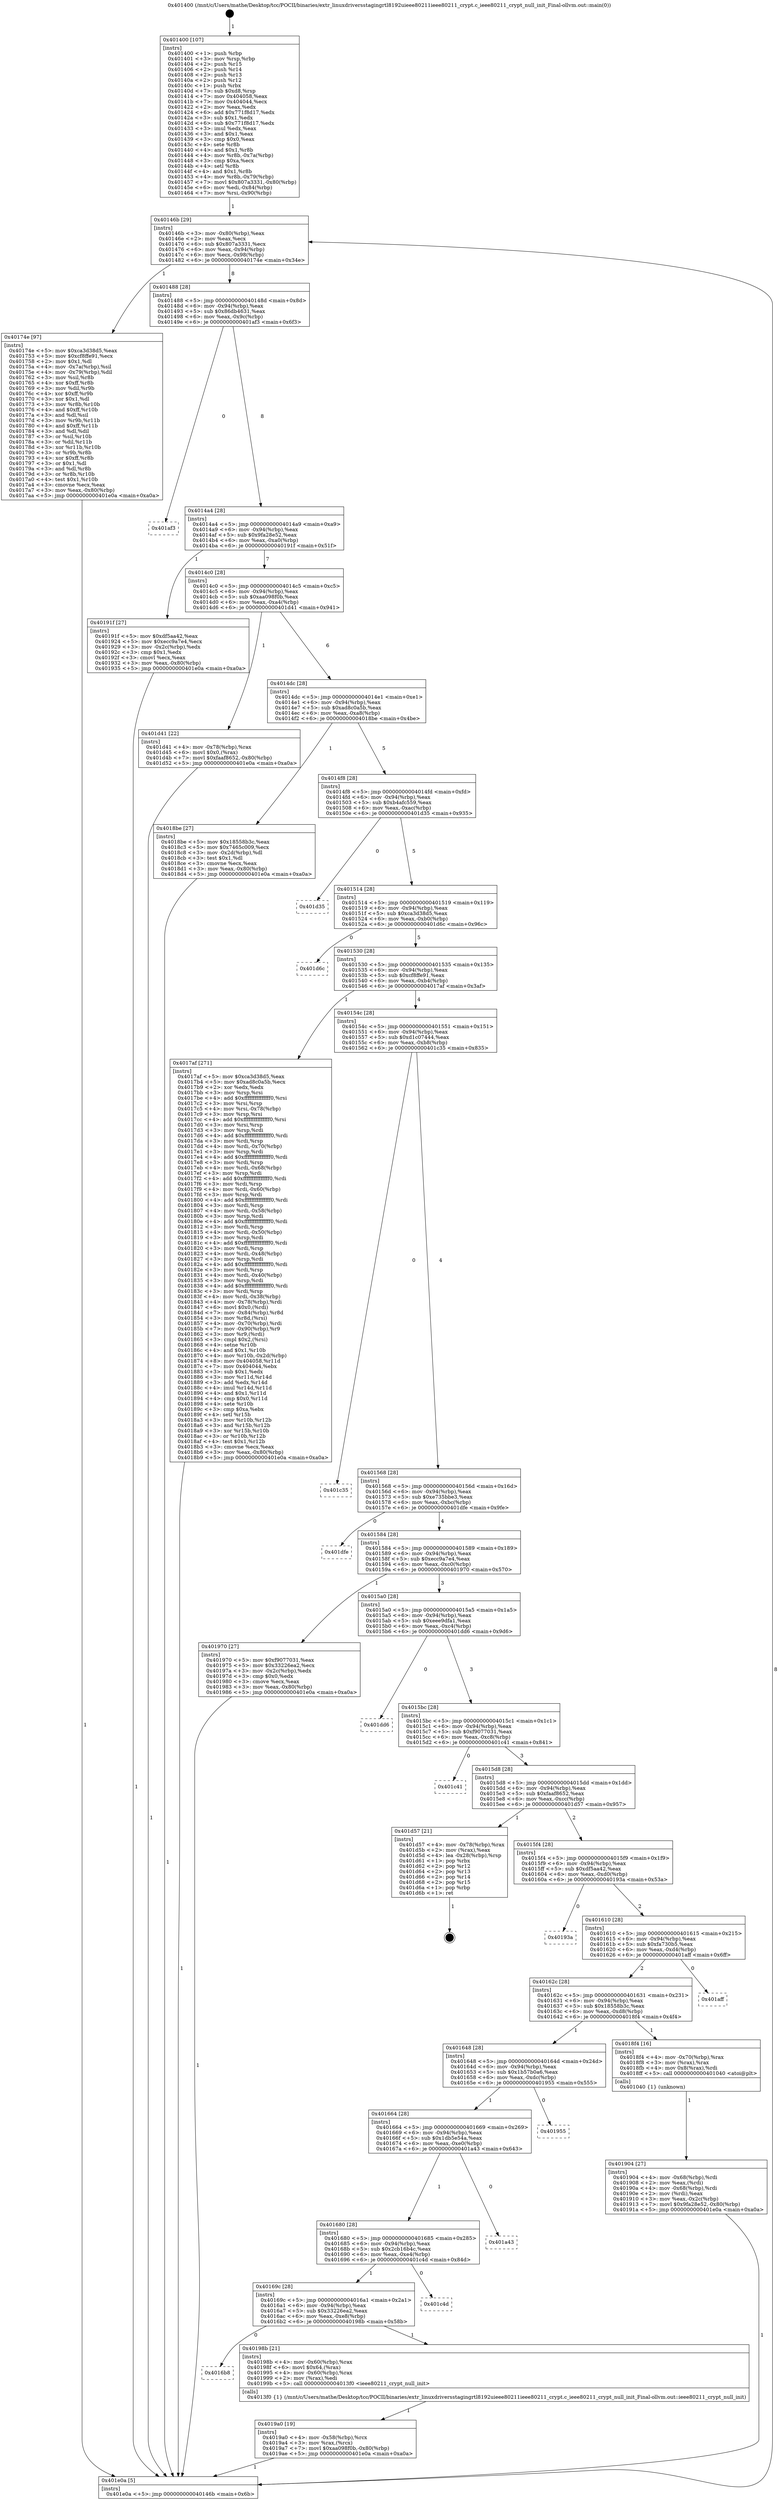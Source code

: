 digraph "0x401400" {
  label = "0x401400 (/mnt/c/Users/mathe/Desktop/tcc/POCII/binaries/extr_linuxdriversstagingrtl8192uieee80211ieee80211_crypt.c_ieee80211_crypt_null_init_Final-ollvm.out::main(0))"
  labelloc = "t"
  node[shape=record]

  Entry [label="",width=0.3,height=0.3,shape=circle,fillcolor=black,style=filled]
  "0x40146b" [label="{
     0x40146b [29]\l
     | [instrs]\l
     &nbsp;&nbsp;0x40146b \<+3\>: mov -0x80(%rbp),%eax\l
     &nbsp;&nbsp;0x40146e \<+2\>: mov %eax,%ecx\l
     &nbsp;&nbsp;0x401470 \<+6\>: sub $0x807a3331,%ecx\l
     &nbsp;&nbsp;0x401476 \<+6\>: mov %eax,-0x94(%rbp)\l
     &nbsp;&nbsp;0x40147c \<+6\>: mov %ecx,-0x98(%rbp)\l
     &nbsp;&nbsp;0x401482 \<+6\>: je 000000000040174e \<main+0x34e\>\l
  }"]
  "0x40174e" [label="{
     0x40174e [97]\l
     | [instrs]\l
     &nbsp;&nbsp;0x40174e \<+5\>: mov $0xca3d38d5,%eax\l
     &nbsp;&nbsp;0x401753 \<+5\>: mov $0xcf8ffe91,%ecx\l
     &nbsp;&nbsp;0x401758 \<+2\>: mov $0x1,%dl\l
     &nbsp;&nbsp;0x40175a \<+4\>: mov -0x7a(%rbp),%sil\l
     &nbsp;&nbsp;0x40175e \<+4\>: mov -0x79(%rbp),%dil\l
     &nbsp;&nbsp;0x401762 \<+3\>: mov %sil,%r8b\l
     &nbsp;&nbsp;0x401765 \<+4\>: xor $0xff,%r8b\l
     &nbsp;&nbsp;0x401769 \<+3\>: mov %dil,%r9b\l
     &nbsp;&nbsp;0x40176c \<+4\>: xor $0xff,%r9b\l
     &nbsp;&nbsp;0x401770 \<+3\>: xor $0x1,%dl\l
     &nbsp;&nbsp;0x401773 \<+3\>: mov %r8b,%r10b\l
     &nbsp;&nbsp;0x401776 \<+4\>: and $0xff,%r10b\l
     &nbsp;&nbsp;0x40177a \<+3\>: and %dl,%sil\l
     &nbsp;&nbsp;0x40177d \<+3\>: mov %r9b,%r11b\l
     &nbsp;&nbsp;0x401780 \<+4\>: and $0xff,%r11b\l
     &nbsp;&nbsp;0x401784 \<+3\>: and %dl,%dil\l
     &nbsp;&nbsp;0x401787 \<+3\>: or %sil,%r10b\l
     &nbsp;&nbsp;0x40178a \<+3\>: or %dil,%r11b\l
     &nbsp;&nbsp;0x40178d \<+3\>: xor %r11b,%r10b\l
     &nbsp;&nbsp;0x401790 \<+3\>: or %r9b,%r8b\l
     &nbsp;&nbsp;0x401793 \<+4\>: xor $0xff,%r8b\l
     &nbsp;&nbsp;0x401797 \<+3\>: or $0x1,%dl\l
     &nbsp;&nbsp;0x40179a \<+3\>: and %dl,%r8b\l
     &nbsp;&nbsp;0x40179d \<+3\>: or %r8b,%r10b\l
     &nbsp;&nbsp;0x4017a0 \<+4\>: test $0x1,%r10b\l
     &nbsp;&nbsp;0x4017a4 \<+3\>: cmovne %ecx,%eax\l
     &nbsp;&nbsp;0x4017a7 \<+3\>: mov %eax,-0x80(%rbp)\l
     &nbsp;&nbsp;0x4017aa \<+5\>: jmp 0000000000401e0a \<main+0xa0a\>\l
  }"]
  "0x401488" [label="{
     0x401488 [28]\l
     | [instrs]\l
     &nbsp;&nbsp;0x401488 \<+5\>: jmp 000000000040148d \<main+0x8d\>\l
     &nbsp;&nbsp;0x40148d \<+6\>: mov -0x94(%rbp),%eax\l
     &nbsp;&nbsp;0x401493 \<+5\>: sub $0x86db4631,%eax\l
     &nbsp;&nbsp;0x401498 \<+6\>: mov %eax,-0x9c(%rbp)\l
     &nbsp;&nbsp;0x40149e \<+6\>: je 0000000000401af3 \<main+0x6f3\>\l
  }"]
  "0x401e0a" [label="{
     0x401e0a [5]\l
     | [instrs]\l
     &nbsp;&nbsp;0x401e0a \<+5\>: jmp 000000000040146b \<main+0x6b\>\l
  }"]
  "0x401400" [label="{
     0x401400 [107]\l
     | [instrs]\l
     &nbsp;&nbsp;0x401400 \<+1\>: push %rbp\l
     &nbsp;&nbsp;0x401401 \<+3\>: mov %rsp,%rbp\l
     &nbsp;&nbsp;0x401404 \<+2\>: push %r15\l
     &nbsp;&nbsp;0x401406 \<+2\>: push %r14\l
     &nbsp;&nbsp;0x401408 \<+2\>: push %r13\l
     &nbsp;&nbsp;0x40140a \<+2\>: push %r12\l
     &nbsp;&nbsp;0x40140c \<+1\>: push %rbx\l
     &nbsp;&nbsp;0x40140d \<+7\>: sub $0xd8,%rsp\l
     &nbsp;&nbsp;0x401414 \<+7\>: mov 0x404058,%eax\l
     &nbsp;&nbsp;0x40141b \<+7\>: mov 0x404044,%ecx\l
     &nbsp;&nbsp;0x401422 \<+2\>: mov %eax,%edx\l
     &nbsp;&nbsp;0x401424 \<+6\>: add $0x771f8d17,%edx\l
     &nbsp;&nbsp;0x40142a \<+3\>: sub $0x1,%edx\l
     &nbsp;&nbsp;0x40142d \<+6\>: sub $0x771f8d17,%edx\l
     &nbsp;&nbsp;0x401433 \<+3\>: imul %edx,%eax\l
     &nbsp;&nbsp;0x401436 \<+3\>: and $0x1,%eax\l
     &nbsp;&nbsp;0x401439 \<+3\>: cmp $0x0,%eax\l
     &nbsp;&nbsp;0x40143c \<+4\>: sete %r8b\l
     &nbsp;&nbsp;0x401440 \<+4\>: and $0x1,%r8b\l
     &nbsp;&nbsp;0x401444 \<+4\>: mov %r8b,-0x7a(%rbp)\l
     &nbsp;&nbsp;0x401448 \<+3\>: cmp $0xa,%ecx\l
     &nbsp;&nbsp;0x40144b \<+4\>: setl %r8b\l
     &nbsp;&nbsp;0x40144f \<+4\>: and $0x1,%r8b\l
     &nbsp;&nbsp;0x401453 \<+4\>: mov %r8b,-0x79(%rbp)\l
     &nbsp;&nbsp;0x401457 \<+7\>: movl $0x807a3331,-0x80(%rbp)\l
     &nbsp;&nbsp;0x40145e \<+6\>: mov %edi,-0x84(%rbp)\l
     &nbsp;&nbsp;0x401464 \<+7\>: mov %rsi,-0x90(%rbp)\l
  }"]
  Exit [label="",width=0.3,height=0.3,shape=circle,fillcolor=black,style=filled,peripheries=2]
  "0x401af3" [label="{
     0x401af3\l
  }", style=dashed]
  "0x4014a4" [label="{
     0x4014a4 [28]\l
     | [instrs]\l
     &nbsp;&nbsp;0x4014a4 \<+5\>: jmp 00000000004014a9 \<main+0xa9\>\l
     &nbsp;&nbsp;0x4014a9 \<+6\>: mov -0x94(%rbp),%eax\l
     &nbsp;&nbsp;0x4014af \<+5\>: sub $0x9fa28e52,%eax\l
     &nbsp;&nbsp;0x4014b4 \<+6\>: mov %eax,-0xa0(%rbp)\l
     &nbsp;&nbsp;0x4014ba \<+6\>: je 000000000040191f \<main+0x51f\>\l
  }"]
  "0x4019a0" [label="{
     0x4019a0 [19]\l
     | [instrs]\l
     &nbsp;&nbsp;0x4019a0 \<+4\>: mov -0x58(%rbp),%rcx\l
     &nbsp;&nbsp;0x4019a4 \<+3\>: mov %rax,(%rcx)\l
     &nbsp;&nbsp;0x4019a7 \<+7\>: movl $0xaa098f0b,-0x80(%rbp)\l
     &nbsp;&nbsp;0x4019ae \<+5\>: jmp 0000000000401e0a \<main+0xa0a\>\l
  }"]
  "0x40191f" [label="{
     0x40191f [27]\l
     | [instrs]\l
     &nbsp;&nbsp;0x40191f \<+5\>: mov $0xdf5aa42,%eax\l
     &nbsp;&nbsp;0x401924 \<+5\>: mov $0xecc9a7e4,%ecx\l
     &nbsp;&nbsp;0x401929 \<+3\>: mov -0x2c(%rbp),%edx\l
     &nbsp;&nbsp;0x40192c \<+3\>: cmp $0x1,%edx\l
     &nbsp;&nbsp;0x40192f \<+3\>: cmovl %ecx,%eax\l
     &nbsp;&nbsp;0x401932 \<+3\>: mov %eax,-0x80(%rbp)\l
     &nbsp;&nbsp;0x401935 \<+5\>: jmp 0000000000401e0a \<main+0xa0a\>\l
  }"]
  "0x4014c0" [label="{
     0x4014c0 [28]\l
     | [instrs]\l
     &nbsp;&nbsp;0x4014c0 \<+5\>: jmp 00000000004014c5 \<main+0xc5\>\l
     &nbsp;&nbsp;0x4014c5 \<+6\>: mov -0x94(%rbp),%eax\l
     &nbsp;&nbsp;0x4014cb \<+5\>: sub $0xaa098f0b,%eax\l
     &nbsp;&nbsp;0x4014d0 \<+6\>: mov %eax,-0xa4(%rbp)\l
     &nbsp;&nbsp;0x4014d6 \<+6\>: je 0000000000401d41 \<main+0x941\>\l
  }"]
  "0x4016b8" [label="{
     0x4016b8\l
  }", style=dashed]
  "0x401d41" [label="{
     0x401d41 [22]\l
     | [instrs]\l
     &nbsp;&nbsp;0x401d41 \<+4\>: mov -0x78(%rbp),%rax\l
     &nbsp;&nbsp;0x401d45 \<+6\>: movl $0x0,(%rax)\l
     &nbsp;&nbsp;0x401d4b \<+7\>: movl $0xfaaf8652,-0x80(%rbp)\l
     &nbsp;&nbsp;0x401d52 \<+5\>: jmp 0000000000401e0a \<main+0xa0a\>\l
  }"]
  "0x4014dc" [label="{
     0x4014dc [28]\l
     | [instrs]\l
     &nbsp;&nbsp;0x4014dc \<+5\>: jmp 00000000004014e1 \<main+0xe1\>\l
     &nbsp;&nbsp;0x4014e1 \<+6\>: mov -0x94(%rbp),%eax\l
     &nbsp;&nbsp;0x4014e7 \<+5\>: sub $0xad8c0a5b,%eax\l
     &nbsp;&nbsp;0x4014ec \<+6\>: mov %eax,-0xa8(%rbp)\l
     &nbsp;&nbsp;0x4014f2 \<+6\>: je 00000000004018be \<main+0x4be\>\l
  }"]
  "0x40198b" [label="{
     0x40198b [21]\l
     | [instrs]\l
     &nbsp;&nbsp;0x40198b \<+4\>: mov -0x60(%rbp),%rax\l
     &nbsp;&nbsp;0x40198f \<+6\>: movl $0x64,(%rax)\l
     &nbsp;&nbsp;0x401995 \<+4\>: mov -0x60(%rbp),%rax\l
     &nbsp;&nbsp;0x401999 \<+2\>: mov (%rax),%edi\l
     &nbsp;&nbsp;0x40199b \<+5\>: call 00000000004013f0 \<ieee80211_crypt_null_init\>\l
     | [calls]\l
     &nbsp;&nbsp;0x4013f0 \{1\} (/mnt/c/Users/mathe/Desktop/tcc/POCII/binaries/extr_linuxdriversstagingrtl8192uieee80211ieee80211_crypt.c_ieee80211_crypt_null_init_Final-ollvm.out::ieee80211_crypt_null_init)\l
  }"]
  "0x4018be" [label="{
     0x4018be [27]\l
     | [instrs]\l
     &nbsp;&nbsp;0x4018be \<+5\>: mov $0x18558b3c,%eax\l
     &nbsp;&nbsp;0x4018c3 \<+5\>: mov $0x7465c009,%ecx\l
     &nbsp;&nbsp;0x4018c8 \<+3\>: mov -0x2d(%rbp),%dl\l
     &nbsp;&nbsp;0x4018cb \<+3\>: test $0x1,%dl\l
     &nbsp;&nbsp;0x4018ce \<+3\>: cmovne %ecx,%eax\l
     &nbsp;&nbsp;0x4018d1 \<+3\>: mov %eax,-0x80(%rbp)\l
     &nbsp;&nbsp;0x4018d4 \<+5\>: jmp 0000000000401e0a \<main+0xa0a\>\l
  }"]
  "0x4014f8" [label="{
     0x4014f8 [28]\l
     | [instrs]\l
     &nbsp;&nbsp;0x4014f8 \<+5\>: jmp 00000000004014fd \<main+0xfd\>\l
     &nbsp;&nbsp;0x4014fd \<+6\>: mov -0x94(%rbp),%eax\l
     &nbsp;&nbsp;0x401503 \<+5\>: sub $0xb4afc559,%eax\l
     &nbsp;&nbsp;0x401508 \<+6\>: mov %eax,-0xac(%rbp)\l
     &nbsp;&nbsp;0x40150e \<+6\>: je 0000000000401d35 \<main+0x935\>\l
  }"]
  "0x40169c" [label="{
     0x40169c [28]\l
     | [instrs]\l
     &nbsp;&nbsp;0x40169c \<+5\>: jmp 00000000004016a1 \<main+0x2a1\>\l
     &nbsp;&nbsp;0x4016a1 \<+6\>: mov -0x94(%rbp),%eax\l
     &nbsp;&nbsp;0x4016a7 \<+5\>: sub $0x33226ea2,%eax\l
     &nbsp;&nbsp;0x4016ac \<+6\>: mov %eax,-0xe8(%rbp)\l
     &nbsp;&nbsp;0x4016b2 \<+6\>: je 000000000040198b \<main+0x58b\>\l
  }"]
  "0x401d35" [label="{
     0x401d35\l
  }", style=dashed]
  "0x401514" [label="{
     0x401514 [28]\l
     | [instrs]\l
     &nbsp;&nbsp;0x401514 \<+5\>: jmp 0000000000401519 \<main+0x119\>\l
     &nbsp;&nbsp;0x401519 \<+6\>: mov -0x94(%rbp),%eax\l
     &nbsp;&nbsp;0x40151f \<+5\>: sub $0xca3d38d5,%eax\l
     &nbsp;&nbsp;0x401524 \<+6\>: mov %eax,-0xb0(%rbp)\l
     &nbsp;&nbsp;0x40152a \<+6\>: je 0000000000401d6c \<main+0x96c\>\l
  }"]
  "0x401c4d" [label="{
     0x401c4d\l
  }", style=dashed]
  "0x401d6c" [label="{
     0x401d6c\l
  }", style=dashed]
  "0x401530" [label="{
     0x401530 [28]\l
     | [instrs]\l
     &nbsp;&nbsp;0x401530 \<+5\>: jmp 0000000000401535 \<main+0x135\>\l
     &nbsp;&nbsp;0x401535 \<+6\>: mov -0x94(%rbp),%eax\l
     &nbsp;&nbsp;0x40153b \<+5\>: sub $0xcf8ffe91,%eax\l
     &nbsp;&nbsp;0x401540 \<+6\>: mov %eax,-0xb4(%rbp)\l
     &nbsp;&nbsp;0x401546 \<+6\>: je 00000000004017af \<main+0x3af\>\l
  }"]
  "0x401680" [label="{
     0x401680 [28]\l
     | [instrs]\l
     &nbsp;&nbsp;0x401680 \<+5\>: jmp 0000000000401685 \<main+0x285\>\l
     &nbsp;&nbsp;0x401685 \<+6\>: mov -0x94(%rbp),%eax\l
     &nbsp;&nbsp;0x40168b \<+5\>: sub $0x2cb16b4c,%eax\l
     &nbsp;&nbsp;0x401690 \<+6\>: mov %eax,-0xe4(%rbp)\l
     &nbsp;&nbsp;0x401696 \<+6\>: je 0000000000401c4d \<main+0x84d\>\l
  }"]
  "0x4017af" [label="{
     0x4017af [271]\l
     | [instrs]\l
     &nbsp;&nbsp;0x4017af \<+5\>: mov $0xca3d38d5,%eax\l
     &nbsp;&nbsp;0x4017b4 \<+5\>: mov $0xad8c0a5b,%ecx\l
     &nbsp;&nbsp;0x4017b9 \<+2\>: xor %edx,%edx\l
     &nbsp;&nbsp;0x4017bb \<+3\>: mov %rsp,%rsi\l
     &nbsp;&nbsp;0x4017be \<+4\>: add $0xfffffffffffffff0,%rsi\l
     &nbsp;&nbsp;0x4017c2 \<+3\>: mov %rsi,%rsp\l
     &nbsp;&nbsp;0x4017c5 \<+4\>: mov %rsi,-0x78(%rbp)\l
     &nbsp;&nbsp;0x4017c9 \<+3\>: mov %rsp,%rsi\l
     &nbsp;&nbsp;0x4017cc \<+4\>: add $0xfffffffffffffff0,%rsi\l
     &nbsp;&nbsp;0x4017d0 \<+3\>: mov %rsi,%rsp\l
     &nbsp;&nbsp;0x4017d3 \<+3\>: mov %rsp,%rdi\l
     &nbsp;&nbsp;0x4017d6 \<+4\>: add $0xfffffffffffffff0,%rdi\l
     &nbsp;&nbsp;0x4017da \<+3\>: mov %rdi,%rsp\l
     &nbsp;&nbsp;0x4017dd \<+4\>: mov %rdi,-0x70(%rbp)\l
     &nbsp;&nbsp;0x4017e1 \<+3\>: mov %rsp,%rdi\l
     &nbsp;&nbsp;0x4017e4 \<+4\>: add $0xfffffffffffffff0,%rdi\l
     &nbsp;&nbsp;0x4017e8 \<+3\>: mov %rdi,%rsp\l
     &nbsp;&nbsp;0x4017eb \<+4\>: mov %rdi,-0x68(%rbp)\l
     &nbsp;&nbsp;0x4017ef \<+3\>: mov %rsp,%rdi\l
     &nbsp;&nbsp;0x4017f2 \<+4\>: add $0xfffffffffffffff0,%rdi\l
     &nbsp;&nbsp;0x4017f6 \<+3\>: mov %rdi,%rsp\l
     &nbsp;&nbsp;0x4017f9 \<+4\>: mov %rdi,-0x60(%rbp)\l
     &nbsp;&nbsp;0x4017fd \<+3\>: mov %rsp,%rdi\l
     &nbsp;&nbsp;0x401800 \<+4\>: add $0xfffffffffffffff0,%rdi\l
     &nbsp;&nbsp;0x401804 \<+3\>: mov %rdi,%rsp\l
     &nbsp;&nbsp;0x401807 \<+4\>: mov %rdi,-0x58(%rbp)\l
     &nbsp;&nbsp;0x40180b \<+3\>: mov %rsp,%rdi\l
     &nbsp;&nbsp;0x40180e \<+4\>: add $0xfffffffffffffff0,%rdi\l
     &nbsp;&nbsp;0x401812 \<+3\>: mov %rdi,%rsp\l
     &nbsp;&nbsp;0x401815 \<+4\>: mov %rdi,-0x50(%rbp)\l
     &nbsp;&nbsp;0x401819 \<+3\>: mov %rsp,%rdi\l
     &nbsp;&nbsp;0x40181c \<+4\>: add $0xfffffffffffffff0,%rdi\l
     &nbsp;&nbsp;0x401820 \<+3\>: mov %rdi,%rsp\l
     &nbsp;&nbsp;0x401823 \<+4\>: mov %rdi,-0x48(%rbp)\l
     &nbsp;&nbsp;0x401827 \<+3\>: mov %rsp,%rdi\l
     &nbsp;&nbsp;0x40182a \<+4\>: add $0xfffffffffffffff0,%rdi\l
     &nbsp;&nbsp;0x40182e \<+3\>: mov %rdi,%rsp\l
     &nbsp;&nbsp;0x401831 \<+4\>: mov %rdi,-0x40(%rbp)\l
     &nbsp;&nbsp;0x401835 \<+3\>: mov %rsp,%rdi\l
     &nbsp;&nbsp;0x401838 \<+4\>: add $0xfffffffffffffff0,%rdi\l
     &nbsp;&nbsp;0x40183c \<+3\>: mov %rdi,%rsp\l
     &nbsp;&nbsp;0x40183f \<+4\>: mov %rdi,-0x38(%rbp)\l
     &nbsp;&nbsp;0x401843 \<+4\>: mov -0x78(%rbp),%rdi\l
     &nbsp;&nbsp;0x401847 \<+6\>: movl $0x0,(%rdi)\l
     &nbsp;&nbsp;0x40184d \<+7\>: mov -0x84(%rbp),%r8d\l
     &nbsp;&nbsp;0x401854 \<+3\>: mov %r8d,(%rsi)\l
     &nbsp;&nbsp;0x401857 \<+4\>: mov -0x70(%rbp),%rdi\l
     &nbsp;&nbsp;0x40185b \<+7\>: mov -0x90(%rbp),%r9\l
     &nbsp;&nbsp;0x401862 \<+3\>: mov %r9,(%rdi)\l
     &nbsp;&nbsp;0x401865 \<+3\>: cmpl $0x2,(%rsi)\l
     &nbsp;&nbsp;0x401868 \<+4\>: setne %r10b\l
     &nbsp;&nbsp;0x40186c \<+4\>: and $0x1,%r10b\l
     &nbsp;&nbsp;0x401870 \<+4\>: mov %r10b,-0x2d(%rbp)\l
     &nbsp;&nbsp;0x401874 \<+8\>: mov 0x404058,%r11d\l
     &nbsp;&nbsp;0x40187c \<+7\>: mov 0x404044,%ebx\l
     &nbsp;&nbsp;0x401883 \<+3\>: sub $0x1,%edx\l
     &nbsp;&nbsp;0x401886 \<+3\>: mov %r11d,%r14d\l
     &nbsp;&nbsp;0x401889 \<+3\>: add %edx,%r14d\l
     &nbsp;&nbsp;0x40188c \<+4\>: imul %r14d,%r11d\l
     &nbsp;&nbsp;0x401890 \<+4\>: and $0x1,%r11d\l
     &nbsp;&nbsp;0x401894 \<+4\>: cmp $0x0,%r11d\l
     &nbsp;&nbsp;0x401898 \<+4\>: sete %r10b\l
     &nbsp;&nbsp;0x40189c \<+3\>: cmp $0xa,%ebx\l
     &nbsp;&nbsp;0x40189f \<+4\>: setl %r15b\l
     &nbsp;&nbsp;0x4018a3 \<+3\>: mov %r10b,%r12b\l
     &nbsp;&nbsp;0x4018a6 \<+3\>: and %r15b,%r12b\l
     &nbsp;&nbsp;0x4018a9 \<+3\>: xor %r15b,%r10b\l
     &nbsp;&nbsp;0x4018ac \<+3\>: or %r10b,%r12b\l
     &nbsp;&nbsp;0x4018af \<+4\>: test $0x1,%r12b\l
     &nbsp;&nbsp;0x4018b3 \<+3\>: cmovne %ecx,%eax\l
     &nbsp;&nbsp;0x4018b6 \<+3\>: mov %eax,-0x80(%rbp)\l
     &nbsp;&nbsp;0x4018b9 \<+5\>: jmp 0000000000401e0a \<main+0xa0a\>\l
  }"]
  "0x40154c" [label="{
     0x40154c [28]\l
     | [instrs]\l
     &nbsp;&nbsp;0x40154c \<+5\>: jmp 0000000000401551 \<main+0x151\>\l
     &nbsp;&nbsp;0x401551 \<+6\>: mov -0x94(%rbp),%eax\l
     &nbsp;&nbsp;0x401557 \<+5\>: sub $0xd1c07444,%eax\l
     &nbsp;&nbsp;0x40155c \<+6\>: mov %eax,-0xb8(%rbp)\l
     &nbsp;&nbsp;0x401562 \<+6\>: je 0000000000401c35 \<main+0x835\>\l
  }"]
  "0x401a43" [label="{
     0x401a43\l
  }", style=dashed]
  "0x401664" [label="{
     0x401664 [28]\l
     | [instrs]\l
     &nbsp;&nbsp;0x401664 \<+5\>: jmp 0000000000401669 \<main+0x269\>\l
     &nbsp;&nbsp;0x401669 \<+6\>: mov -0x94(%rbp),%eax\l
     &nbsp;&nbsp;0x40166f \<+5\>: sub $0x1db5e54a,%eax\l
     &nbsp;&nbsp;0x401674 \<+6\>: mov %eax,-0xe0(%rbp)\l
     &nbsp;&nbsp;0x40167a \<+6\>: je 0000000000401a43 \<main+0x643\>\l
  }"]
  "0x401c35" [label="{
     0x401c35\l
  }", style=dashed]
  "0x401568" [label="{
     0x401568 [28]\l
     | [instrs]\l
     &nbsp;&nbsp;0x401568 \<+5\>: jmp 000000000040156d \<main+0x16d\>\l
     &nbsp;&nbsp;0x40156d \<+6\>: mov -0x94(%rbp),%eax\l
     &nbsp;&nbsp;0x401573 \<+5\>: sub $0xe735bbe3,%eax\l
     &nbsp;&nbsp;0x401578 \<+6\>: mov %eax,-0xbc(%rbp)\l
     &nbsp;&nbsp;0x40157e \<+6\>: je 0000000000401dfe \<main+0x9fe\>\l
  }"]
  "0x401955" [label="{
     0x401955\l
  }", style=dashed]
  "0x401dfe" [label="{
     0x401dfe\l
  }", style=dashed]
  "0x401584" [label="{
     0x401584 [28]\l
     | [instrs]\l
     &nbsp;&nbsp;0x401584 \<+5\>: jmp 0000000000401589 \<main+0x189\>\l
     &nbsp;&nbsp;0x401589 \<+6\>: mov -0x94(%rbp),%eax\l
     &nbsp;&nbsp;0x40158f \<+5\>: sub $0xecc9a7e4,%eax\l
     &nbsp;&nbsp;0x401594 \<+6\>: mov %eax,-0xc0(%rbp)\l
     &nbsp;&nbsp;0x40159a \<+6\>: je 0000000000401970 \<main+0x570\>\l
  }"]
  "0x401904" [label="{
     0x401904 [27]\l
     | [instrs]\l
     &nbsp;&nbsp;0x401904 \<+4\>: mov -0x68(%rbp),%rdi\l
     &nbsp;&nbsp;0x401908 \<+2\>: mov %eax,(%rdi)\l
     &nbsp;&nbsp;0x40190a \<+4\>: mov -0x68(%rbp),%rdi\l
     &nbsp;&nbsp;0x40190e \<+2\>: mov (%rdi),%eax\l
     &nbsp;&nbsp;0x401910 \<+3\>: mov %eax,-0x2c(%rbp)\l
     &nbsp;&nbsp;0x401913 \<+7\>: movl $0x9fa28e52,-0x80(%rbp)\l
     &nbsp;&nbsp;0x40191a \<+5\>: jmp 0000000000401e0a \<main+0xa0a\>\l
  }"]
  "0x401970" [label="{
     0x401970 [27]\l
     | [instrs]\l
     &nbsp;&nbsp;0x401970 \<+5\>: mov $0xf9077031,%eax\l
     &nbsp;&nbsp;0x401975 \<+5\>: mov $0x33226ea2,%ecx\l
     &nbsp;&nbsp;0x40197a \<+3\>: mov -0x2c(%rbp),%edx\l
     &nbsp;&nbsp;0x40197d \<+3\>: cmp $0x0,%edx\l
     &nbsp;&nbsp;0x401980 \<+3\>: cmove %ecx,%eax\l
     &nbsp;&nbsp;0x401983 \<+3\>: mov %eax,-0x80(%rbp)\l
     &nbsp;&nbsp;0x401986 \<+5\>: jmp 0000000000401e0a \<main+0xa0a\>\l
  }"]
  "0x4015a0" [label="{
     0x4015a0 [28]\l
     | [instrs]\l
     &nbsp;&nbsp;0x4015a0 \<+5\>: jmp 00000000004015a5 \<main+0x1a5\>\l
     &nbsp;&nbsp;0x4015a5 \<+6\>: mov -0x94(%rbp),%eax\l
     &nbsp;&nbsp;0x4015ab \<+5\>: sub $0xeee9dfa1,%eax\l
     &nbsp;&nbsp;0x4015b0 \<+6\>: mov %eax,-0xc4(%rbp)\l
     &nbsp;&nbsp;0x4015b6 \<+6\>: je 0000000000401dd6 \<main+0x9d6\>\l
  }"]
  "0x401648" [label="{
     0x401648 [28]\l
     | [instrs]\l
     &nbsp;&nbsp;0x401648 \<+5\>: jmp 000000000040164d \<main+0x24d\>\l
     &nbsp;&nbsp;0x40164d \<+6\>: mov -0x94(%rbp),%eax\l
     &nbsp;&nbsp;0x401653 \<+5\>: sub $0x1b57b0a6,%eax\l
     &nbsp;&nbsp;0x401658 \<+6\>: mov %eax,-0xdc(%rbp)\l
     &nbsp;&nbsp;0x40165e \<+6\>: je 0000000000401955 \<main+0x555\>\l
  }"]
  "0x401dd6" [label="{
     0x401dd6\l
  }", style=dashed]
  "0x4015bc" [label="{
     0x4015bc [28]\l
     | [instrs]\l
     &nbsp;&nbsp;0x4015bc \<+5\>: jmp 00000000004015c1 \<main+0x1c1\>\l
     &nbsp;&nbsp;0x4015c1 \<+6\>: mov -0x94(%rbp),%eax\l
     &nbsp;&nbsp;0x4015c7 \<+5\>: sub $0xf9077031,%eax\l
     &nbsp;&nbsp;0x4015cc \<+6\>: mov %eax,-0xc8(%rbp)\l
     &nbsp;&nbsp;0x4015d2 \<+6\>: je 0000000000401c41 \<main+0x841\>\l
  }"]
  "0x4018f4" [label="{
     0x4018f4 [16]\l
     | [instrs]\l
     &nbsp;&nbsp;0x4018f4 \<+4\>: mov -0x70(%rbp),%rax\l
     &nbsp;&nbsp;0x4018f8 \<+3\>: mov (%rax),%rax\l
     &nbsp;&nbsp;0x4018fb \<+4\>: mov 0x8(%rax),%rdi\l
     &nbsp;&nbsp;0x4018ff \<+5\>: call 0000000000401040 \<atoi@plt\>\l
     | [calls]\l
     &nbsp;&nbsp;0x401040 \{1\} (unknown)\l
  }"]
  "0x401c41" [label="{
     0x401c41\l
  }", style=dashed]
  "0x4015d8" [label="{
     0x4015d8 [28]\l
     | [instrs]\l
     &nbsp;&nbsp;0x4015d8 \<+5\>: jmp 00000000004015dd \<main+0x1dd\>\l
     &nbsp;&nbsp;0x4015dd \<+6\>: mov -0x94(%rbp),%eax\l
     &nbsp;&nbsp;0x4015e3 \<+5\>: sub $0xfaaf8652,%eax\l
     &nbsp;&nbsp;0x4015e8 \<+6\>: mov %eax,-0xcc(%rbp)\l
     &nbsp;&nbsp;0x4015ee \<+6\>: je 0000000000401d57 \<main+0x957\>\l
  }"]
  "0x40162c" [label="{
     0x40162c [28]\l
     | [instrs]\l
     &nbsp;&nbsp;0x40162c \<+5\>: jmp 0000000000401631 \<main+0x231\>\l
     &nbsp;&nbsp;0x401631 \<+6\>: mov -0x94(%rbp),%eax\l
     &nbsp;&nbsp;0x401637 \<+5\>: sub $0x18558b3c,%eax\l
     &nbsp;&nbsp;0x40163c \<+6\>: mov %eax,-0xd8(%rbp)\l
     &nbsp;&nbsp;0x401642 \<+6\>: je 00000000004018f4 \<main+0x4f4\>\l
  }"]
  "0x401d57" [label="{
     0x401d57 [21]\l
     | [instrs]\l
     &nbsp;&nbsp;0x401d57 \<+4\>: mov -0x78(%rbp),%rax\l
     &nbsp;&nbsp;0x401d5b \<+2\>: mov (%rax),%eax\l
     &nbsp;&nbsp;0x401d5d \<+4\>: lea -0x28(%rbp),%rsp\l
     &nbsp;&nbsp;0x401d61 \<+1\>: pop %rbx\l
     &nbsp;&nbsp;0x401d62 \<+2\>: pop %r12\l
     &nbsp;&nbsp;0x401d64 \<+2\>: pop %r13\l
     &nbsp;&nbsp;0x401d66 \<+2\>: pop %r14\l
     &nbsp;&nbsp;0x401d68 \<+2\>: pop %r15\l
     &nbsp;&nbsp;0x401d6a \<+1\>: pop %rbp\l
     &nbsp;&nbsp;0x401d6b \<+1\>: ret\l
  }"]
  "0x4015f4" [label="{
     0x4015f4 [28]\l
     | [instrs]\l
     &nbsp;&nbsp;0x4015f4 \<+5\>: jmp 00000000004015f9 \<main+0x1f9\>\l
     &nbsp;&nbsp;0x4015f9 \<+6\>: mov -0x94(%rbp),%eax\l
     &nbsp;&nbsp;0x4015ff \<+5\>: sub $0xdf5aa42,%eax\l
     &nbsp;&nbsp;0x401604 \<+6\>: mov %eax,-0xd0(%rbp)\l
     &nbsp;&nbsp;0x40160a \<+6\>: je 000000000040193a \<main+0x53a\>\l
  }"]
  "0x401aff" [label="{
     0x401aff\l
  }", style=dashed]
  "0x40193a" [label="{
     0x40193a\l
  }", style=dashed]
  "0x401610" [label="{
     0x401610 [28]\l
     | [instrs]\l
     &nbsp;&nbsp;0x401610 \<+5\>: jmp 0000000000401615 \<main+0x215\>\l
     &nbsp;&nbsp;0x401615 \<+6\>: mov -0x94(%rbp),%eax\l
     &nbsp;&nbsp;0x40161b \<+5\>: sub $0xfa730b5,%eax\l
     &nbsp;&nbsp;0x401620 \<+6\>: mov %eax,-0xd4(%rbp)\l
     &nbsp;&nbsp;0x401626 \<+6\>: je 0000000000401aff \<main+0x6ff\>\l
  }"]
  Entry -> "0x401400" [label=" 1"]
  "0x40146b" -> "0x40174e" [label=" 1"]
  "0x40146b" -> "0x401488" [label=" 8"]
  "0x40174e" -> "0x401e0a" [label=" 1"]
  "0x401400" -> "0x40146b" [label=" 1"]
  "0x401e0a" -> "0x40146b" [label=" 8"]
  "0x401d57" -> Exit [label=" 1"]
  "0x401488" -> "0x401af3" [label=" 0"]
  "0x401488" -> "0x4014a4" [label=" 8"]
  "0x401d41" -> "0x401e0a" [label=" 1"]
  "0x4014a4" -> "0x40191f" [label=" 1"]
  "0x4014a4" -> "0x4014c0" [label=" 7"]
  "0x4019a0" -> "0x401e0a" [label=" 1"]
  "0x4014c0" -> "0x401d41" [label=" 1"]
  "0x4014c0" -> "0x4014dc" [label=" 6"]
  "0x40198b" -> "0x4019a0" [label=" 1"]
  "0x4014dc" -> "0x4018be" [label=" 1"]
  "0x4014dc" -> "0x4014f8" [label=" 5"]
  "0x40169c" -> "0x4016b8" [label=" 0"]
  "0x4014f8" -> "0x401d35" [label=" 0"]
  "0x4014f8" -> "0x401514" [label=" 5"]
  "0x40169c" -> "0x40198b" [label=" 1"]
  "0x401514" -> "0x401d6c" [label=" 0"]
  "0x401514" -> "0x401530" [label=" 5"]
  "0x401680" -> "0x40169c" [label=" 1"]
  "0x401530" -> "0x4017af" [label=" 1"]
  "0x401530" -> "0x40154c" [label=" 4"]
  "0x401680" -> "0x401c4d" [label=" 0"]
  "0x4017af" -> "0x401e0a" [label=" 1"]
  "0x4018be" -> "0x401e0a" [label=" 1"]
  "0x401664" -> "0x401680" [label=" 1"]
  "0x40154c" -> "0x401c35" [label=" 0"]
  "0x40154c" -> "0x401568" [label=" 4"]
  "0x401664" -> "0x401a43" [label=" 0"]
  "0x401568" -> "0x401dfe" [label=" 0"]
  "0x401568" -> "0x401584" [label=" 4"]
  "0x401648" -> "0x401664" [label=" 1"]
  "0x401584" -> "0x401970" [label=" 1"]
  "0x401584" -> "0x4015a0" [label=" 3"]
  "0x401648" -> "0x401955" [label=" 0"]
  "0x4015a0" -> "0x401dd6" [label=" 0"]
  "0x4015a0" -> "0x4015bc" [label=" 3"]
  "0x401970" -> "0x401e0a" [label=" 1"]
  "0x4015bc" -> "0x401c41" [label=" 0"]
  "0x4015bc" -> "0x4015d8" [label=" 3"]
  "0x40191f" -> "0x401e0a" [label=" 1"]
  "0x4015d8" -> "0x401d57" [label=" 1"]
  "0x4015d8" -> "0x4015f4" [label=" 2"]
  "0x4018f4" -> "0x401904" [label=" 1"]
  "0x4015f4" -> "0x40193a" [label=" 0"]
  "0x4015f4" -> "0x401610" [label=" 2"]
  "0x40162c" -> "0x401648" [label=" 1"]
  "0x401610" -> "0x401aff" [label=" 0"]
  "0x401610" -> "0x40162c" [label=" 2"]
  "0x401904" -> "0x401e0a" [label=" 1"]
  "0x40162c" -> "0x4018f4" [label=" 1"]
}
